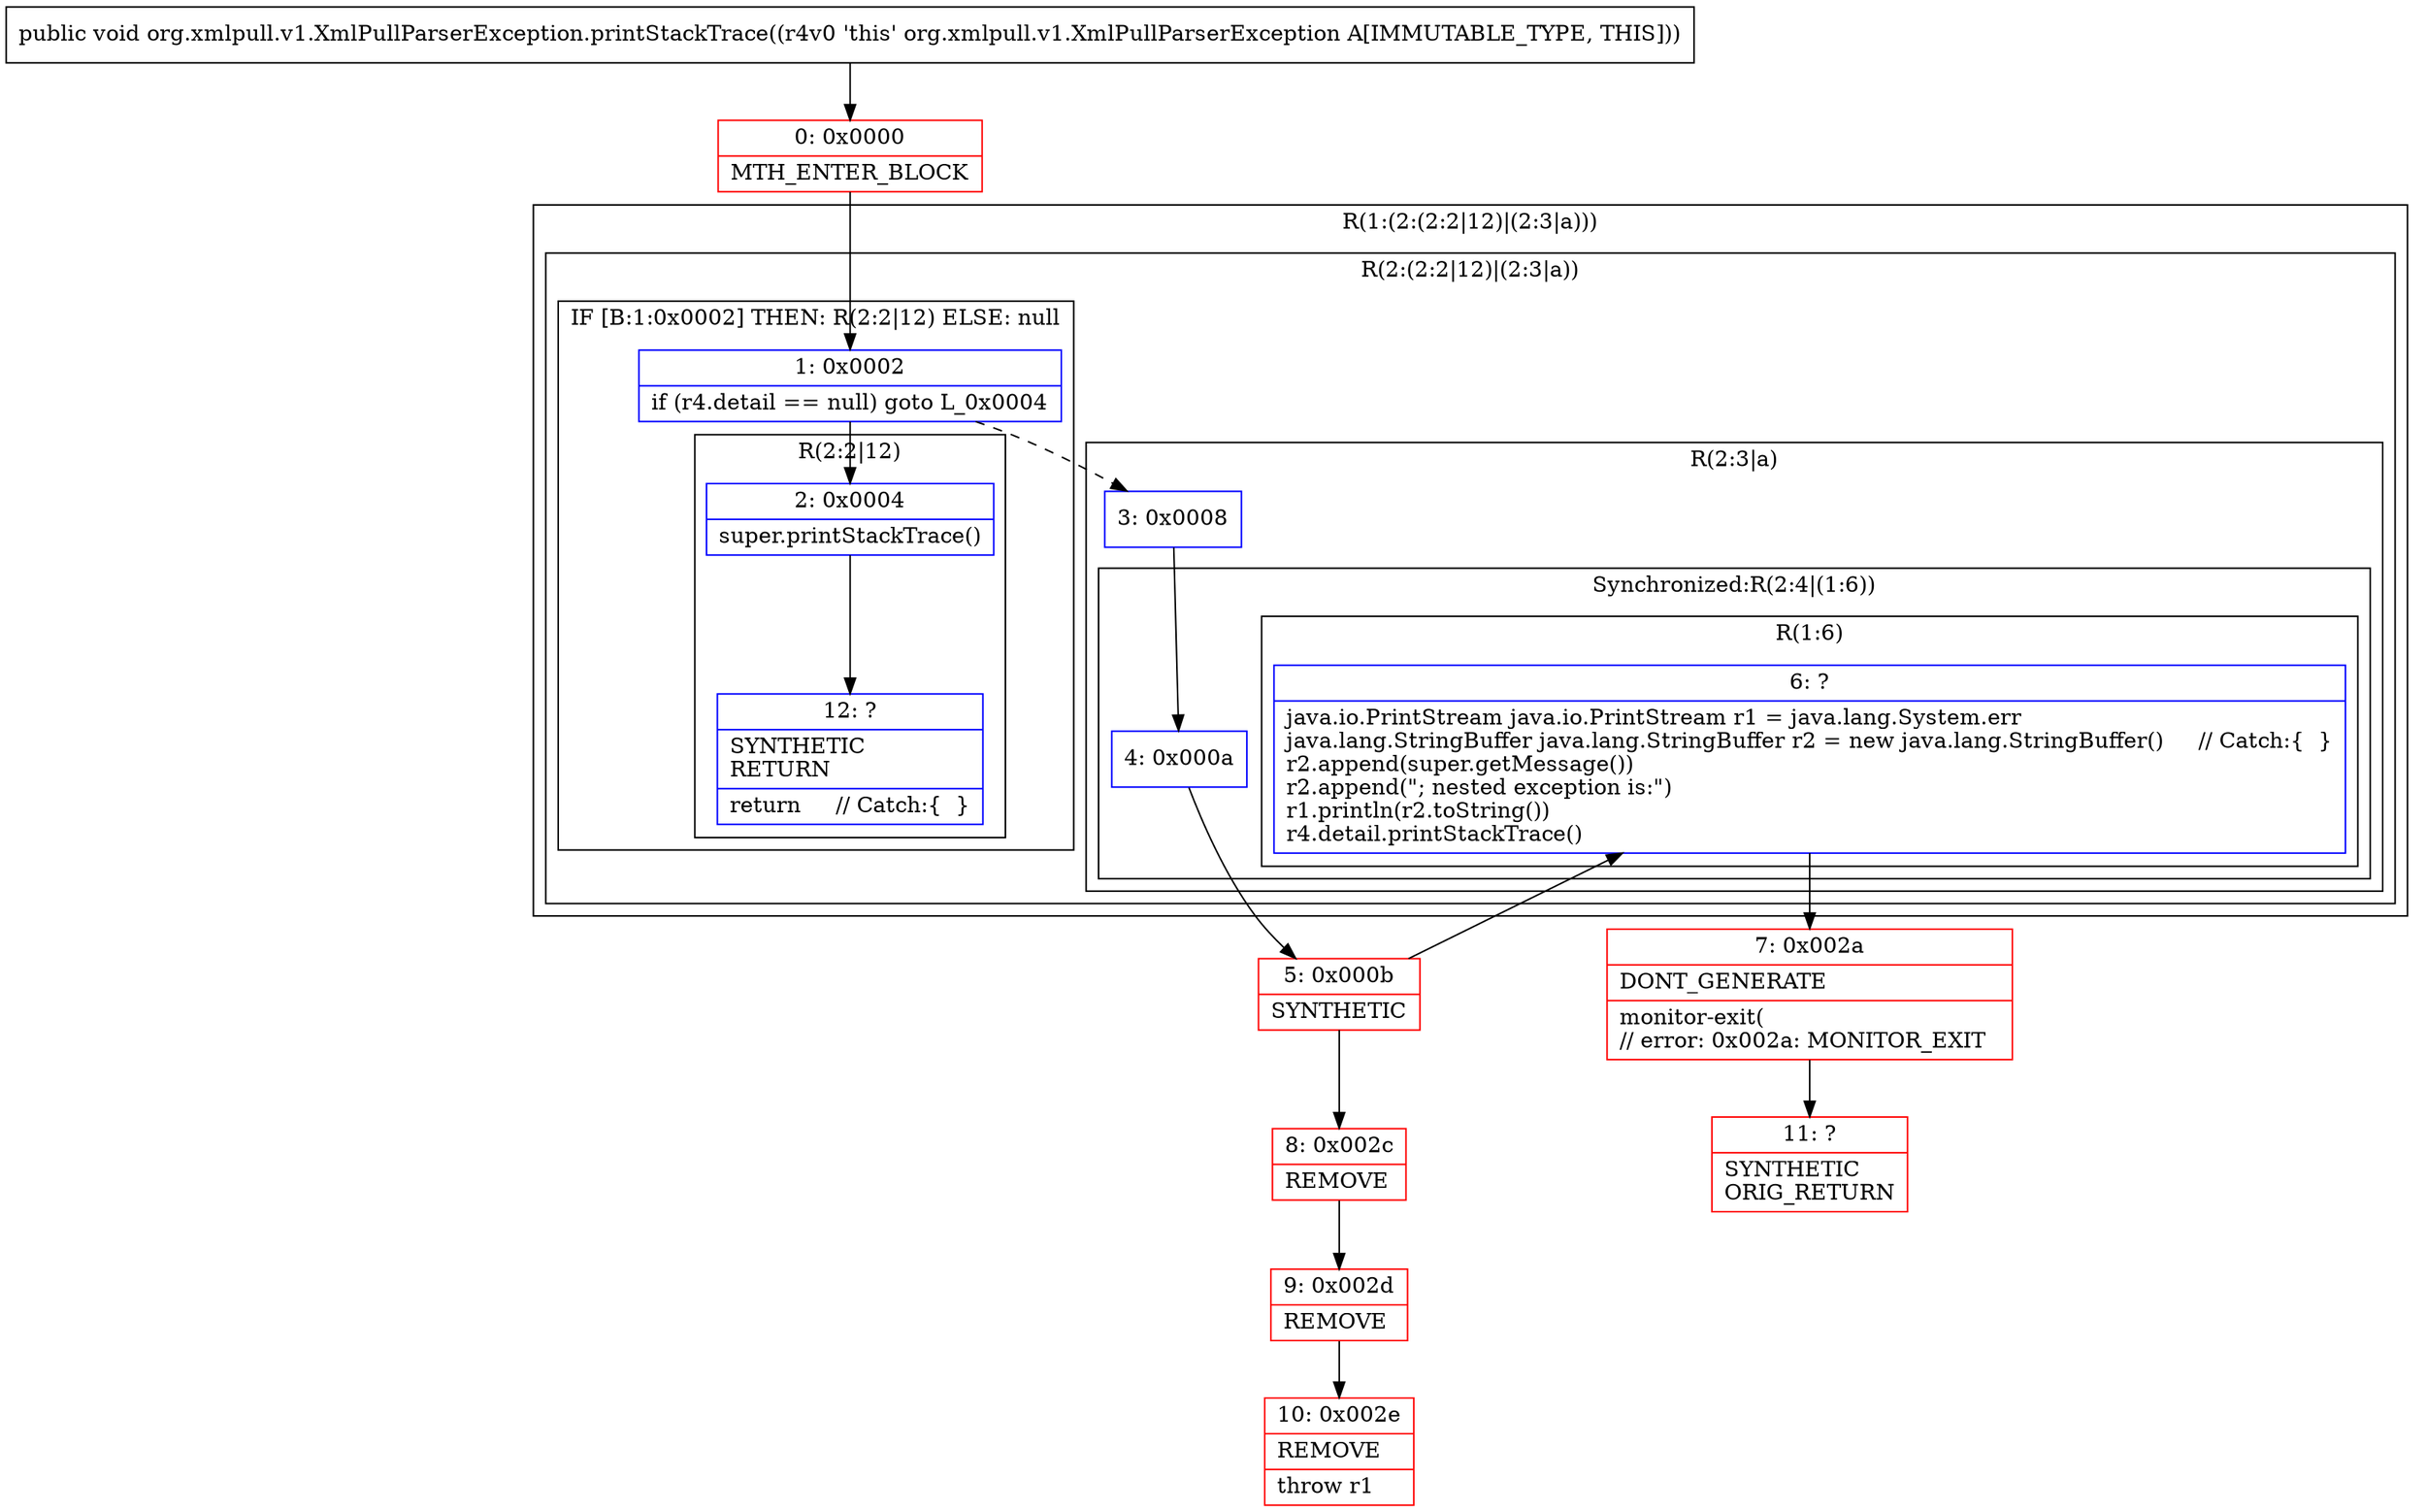 digraph "CFG fororg.xmlpull.v1.XmlPullParserException.printStackTrace()V" {
subgraph cluster_Region_1628454976 {
label = "R(1:(2:(2:2|12)|(2:3|a)))";
node [shape=record,color=blue];
subgraph cluster_Region_973040447 {
label = "R(2:(2:2|12)|(2:3|a))";
node [shape=record,color=blue];
subgraph cluster_IfRegion_1425417508 {
label = "IF [B:1:0x0002] THEN: R(2:2|12) ELSE: null";
node [shape=record,color=blue];
Node_1 [shape=record,label="{1\:\ 0x0002|if (r4.detail == null) goto L_0x0004\l}"];
subgraph cluster_Region_1352990235 {
label = "R(2:2|12)";
node [shape=record,color=blue];
Node_2 [shape=record,label="{2\:\ 0x0004|super.printStackTrace()\l}"];
Node_12 [shape=record,label="{12\:\ ?|SYNTHETIC\lRETURN\l|return     \/\/ Catch:\{  \}\l}"];
}
}
subgraph cluster_Region_861251087 {
label = "R(2:3|a)";
node [shape=record,color=blue];
Node_3 [shape=record,label="{3\:\ 0x0008}"];
subgraph cluster_SynchronizedRegion_1899070921 {
label = "Synchronized:R(2:4|(1:6))";
node [shape=record,color=blue];
Node_4 [shape=record,label="{4\:\ 0x000a}"];
subgraph cluster_Region_562130108 {
label = "R(1:6)";
node [shape=record,color=blue];
Node_6 [shape=record,label="{6\:\ ?|java.io.PrintStream java.io.PrintStream r1 = java.lang.System.err\ljava.lang.StringBuffer java.lang.StringBuffer r2 = new java.lang.StringBuffer()     \/\/ Catch:\{  \}\lr2.append(super.getMessage())\lr2.append(\"; nested exception is:\")\lr1.println(r2.toString())\lr4.detail.printStackTrace()\l}"];
}
}
}
}
}
Node_0 [shape=record,color=red,label="{0\:\ 0x0000|MTH_ENTER_BLOCK\l}"];
Node_5 [shape=record,color=red,label="{5\:\ 0x000b|SYNTHETIC\l}"];
Node_7 [shape=record,color=red,label="{7\:\ 0x002a|DONT_GENERATE\l|monitor\-exit(\l\/\/ error: 0x002a: MONITOR_EXIT  \l}"];
Node_8 [shape=record,color=red,label="{8\:\ 0x002c|REMOVE\l}"];
Node_9 [shape=record,color=red,label="{9\:\ 0x002d|REMOVE\l}"];
Node_10 [shape=record,color=red,label="{10\:\ 0x002e|REMOVE\l|throw r1\l}"];
Node_11 [shape=record,color=red,label="{11\:\ ?|SYNTHETIC\lORIG_RETURN\l}"];
MethodNode[shape=record,label="{public void org.xmlpull.v1.XmlPullParserException.printStackTrace((r4v0 'this' org.xmlpull.v1.XmlPullParserException A[IMMUTABLE_TYPE, THIS])) }"];
MethodNode -> Node_0;
Node_1 -> Node_2;
Node_1 -> Node_3[style=dashed];
Node_2 -> Node_12;
Node_3 -> Node_4;
Node_4 -> Node_5;
Node_6 -> Node_7;
Node_0 -> Node_1;
Node_5 -> Node_6;
Node_5 -> Node_8;
Node_7 -> Node_11;
Node_8 -> Node_9;
Node_9 -> Node_10;
}

